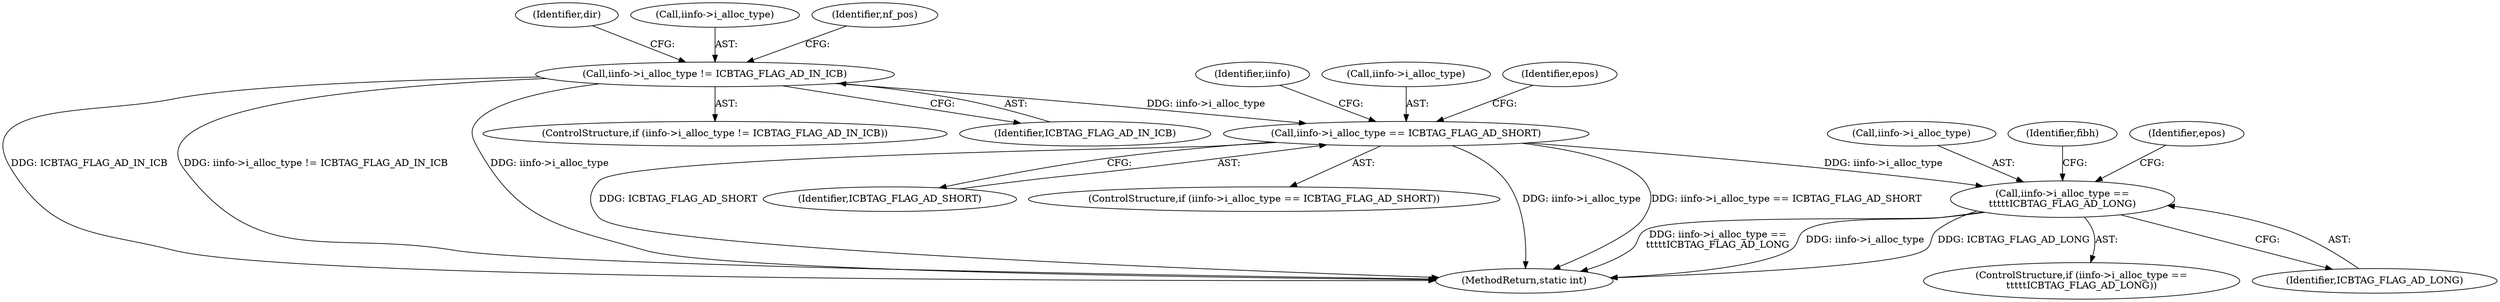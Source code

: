 digraph "0_linux_0e5cc9a40ada6046e6bc3bdfcd0c0d7e4b706b14@pointer" {
"1000298" [label="(Call,iinfo->i_alloc_type ==\n\t\t\t\t\tICBTAG_FLAG_AD_LONG)"];
"1000285" [label="(Call,iinfo->i_alloc_type == ICBTAG_FLAG_AD_SHORT)"];
"1000229" [label="(Call,iinfo->i_alloc_type != ICBTAG_FLAG_AD_IN_ICB)"];
"1000297" [label="(ControlStructure,if (iinfo->i_alloc_type ==\n\t\t\t\t\tICBTAG_FLAG_AD_LONG))"];
"1000229" [label="(Call,iinfo->i_alloc_type != ICBTAG_FLAG_AD_IN_ICB)"];
"1000300" [label="(Identifier,iinfo)"];
"1000286" [label="(Call,iinfo->i_alloc_type)"];
"1000299" [label="(Call,iinfo->i_alloc_type)"];
"1000238" [label="(Identifier,dir)"];
"1000302" [label="(Identifier,ICBTAG_FLAG_AD_LONG)"];
"1000318" [label="(Identifier,fibh)"];
"1000289" [label="(Identifier,ICBTAG_FLAG_AD_SHORT)"];
"1000233" [label="(Identifier,ICBTAG_FLAG_AD_IN_ICB)"];
"1000305" [label="(Identifier,epos)"];
"1000230" [label="(Call,iinfo->i_alloc_type)"];
"1000292" [label="(Identifier,epos)"];
"1000285" [label="(Call,iinfo->i_alloc_type == ICBTAG_FLAG_AD_SHORT)"];
"1000284" [label="(ControlStructure,if (iinfo->i_alloc_type == ICBTAG_FLAG_AD_SHORT))"];
"1000454" [label="(Identifier,nf_pos)"];
"1000298" [label="(Call,iinfo->i_alloc_type ==\n\t\t\t\t\tICBTAG_FLAG_AD_LONG)"];
"1000698" [label="(MethodReturn,static int)"];
"1000228" [label="(ControlStructure,if (iinfo->i_alloc_type != ICBTAG_FLAG_AD_IN_ICB))"];
"1000298" -> "1000297"  [label="AST: "];
"1000298" -> "1000302"  [label="CFG: "];
"1000299" -> "1000298"  [label="AST: "];
"1000302" -> "1000298"  [label="AST: "];
"1000305" -> "1000298"  [label="CFG: "];
"1000318" -> "1000298"  [label="CFG: "];
"1000298" -> "1000698"  [label="DDG: iinfo->i_alloc_type ==\n\t\t\t\t\tICBTAG_FLAG_AD_LONG"];
"1000298" -> "1000698"  [label="DDG: iinfo->i_alloc_type"];
"1000298" -> "1000698"  [label="DDG: ICBTAG_FLAG_AD_LONG"];
"1000285" -> "1000298"  [label="DDG: iinfo->i_alloc_type"];
"1000285" -> "1000284"  [label="AST: "];
"1000285" -> "1000289"  [label="CFG: "];
"1000286" -> "1000285"  [label="AST: "];
"1000289" -> "1000285"  [label="AST: "];
"1000292" -> "1000285"  [label="CFG: "];
"1000300" -> "1000285"  [label="CFG: "];
"1000285" -> "1000698"  [label="DDG: iinfo->i_alloc_type"];
"1000285" -> "1000698"  [label="DDG: iinfo->i_alloc_type == ICBTAG_FLAG_AD_SHORT"];
"1000285" -> "1000698"  [label="DDG: ICBTAG_FLAG_AD_SHORT"];
"1000229" -> "1000285"  [label="DDG: iinfo->i_alloc_type"];
"1000229" -> "1000228"  [label="AST: "];
"1000229" -> "1000233"  [label="CFG: "];
"1000230" -> "1000229"  [label="AST: "];
"1000233" -> "1000229"  [label="AST: "];
"1000238" -> "1000229"  [label="CFG: "];
"1000454" -> "1000229"  [label="CFG: "];
"1000229" -> "1000698"  [label="DDG: ICBTAG_FLAG_AD_IN_ICB"];
"1000229" -> "1000698"  [label="DDG: iinfo->i_alloc_type != ICBTAG_FLAG_AD_IN_ICB"];
"1000229" -> "1000698"  [label="DDG: iinfo->i_alloc_type"];
}
